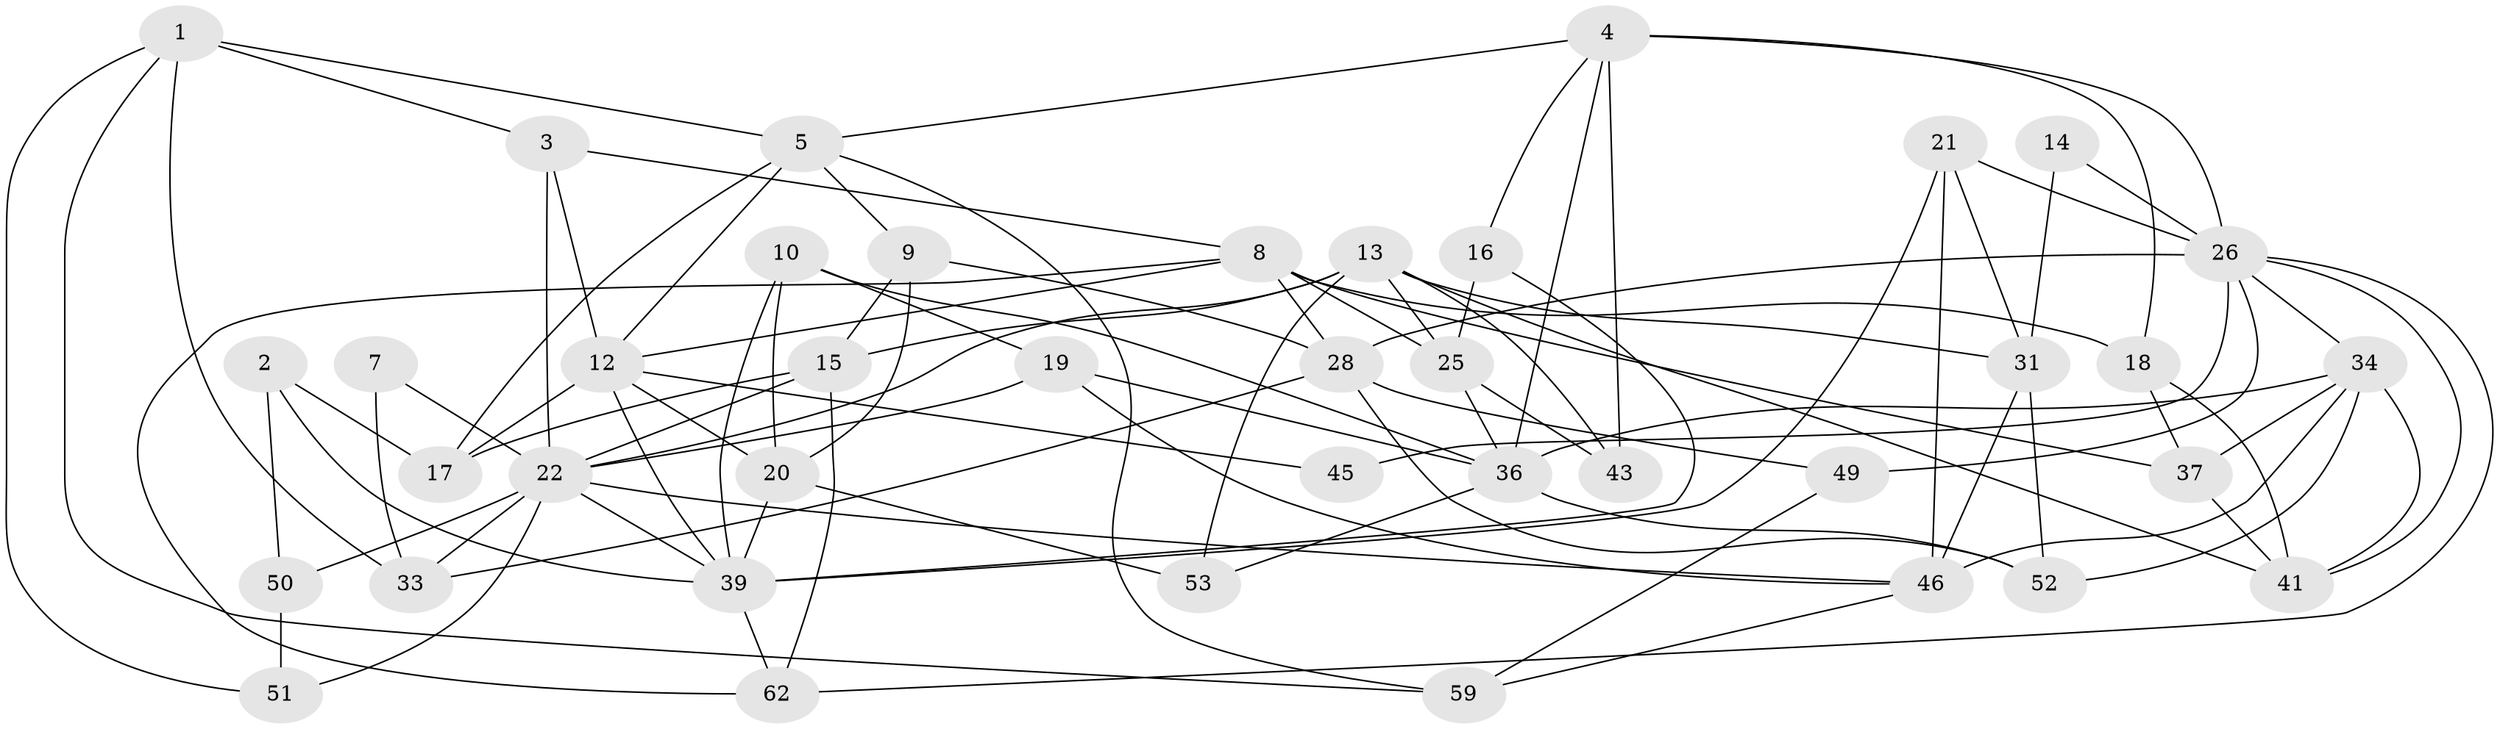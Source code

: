 // Generated by graph-tools (version 1.1) at 2025/52/02/27/25 19:52:05]
// undirected, 40 vertices, 95 edges
graph export_dot {
graph [start="1"]
  node [color=gray90,style=filled];
  1 [super="+11"];
  2;
  3;
  4 [super="+6"];
  5 [super="+42"];
  7 [super="+23"];
  8 [super="+61"];
  9 [super="+55"];
  10 [super="+48"];
  12 [super="+30"];
  13 [super="+64"];
  14;
  15 [super="+35"];
  16;
  17;
  18;
  19;
  20 [super="+24"];
  21 [super="+27"];
  22 [super="+29"];
  25 [super="+57"];
  26 [super="+32"];
  28 [super="+47"];
  31 [super="+40"];
  33 [super="+38"];
  34 [super="+63"];
  36 [super="+44"];
  37;
  39 [super="+60"];
  41 [super="+56"];
  43;
  45;
  46 [super="+58"];
  49 [super="+54"];
  50;
  51;
  52;
  53;
  59;
  62;
  1 -- 5;
  1 -- 33;
  1 -- 3;
  1 -- 59;
  1 -- 51;
  2 -- 39;
  2 -- 17;
  2 -- 50;
  3 -- 22;
  3 -- 8;
  3 -- 12;
  4 -- 18;
  4 -- 16;
  4 -- 43;
  4 -- 36;
  4 -- 5;
  4 -- 26;
  5 -- 12;
  5 -- 17;
  5 -- 9;
  5 -- 59;
  7 -- 22;
  7 -- 33;
  8 -- 62;
  8 -- 28;
  8 -- 18;
  8 -- 37;
  8 -- 25;
  8 -- 12;
  9 -- 20;
  9 -- 15;
  9 -- 28;
  10 -- 19;
  10 -- 36;
  10 -- 39;
  10 -- 20;
  12 -- 17;
  12 -- 45;
  12 -- 20;
  12 -- 39;
  13 -- 22;
  13 -- 15 [weight=2];
  13 -- 41 [weight=2];
  13 -- 31;
  13 -- 53;
  13 -- 43;
  13 -- 25;
  14 -- 26 [weight=2];
  14 -- 31;
  15 -- 17;
  15 -- 62;
  15 -- 22;
  16 -- 25;
  16 -- 39;
  18 -- 37;
  18 -- 41;
  19 -- 46;
  19 -- 36;
  19 -- 22;
  20 -- 53;
  20 -- 39;
  21 -- 46;
  21 -- 39;
  21 -- 31;
  21 -- 26;
  22 -- 46;
  22 -- 50;
  22 -- 33;
  22 -- 51;
  22 -- 39;
  25 -- 43;
  25 -- 36;
  26 -- 62;
  26 -- 45;
  26 -- 49 [weight=2];
  26 -- 28;
  26 -- 41;
  26 -- 34;
  28 -- 52;
  28 -- 33;
  28 -- 49;
  31 -- 46;
  31 -- 52;
  34 -- 36 [weight=2];
  34 -- 52;
  34 -- 41;
  34 -- 37;
  34 -- 46;
  36 -- 53;
  36 -- 52;
  37 -- 41;
  39 -- 62;
  46 -- 59;
  49 -- 59;
  50 -- 51;
}
